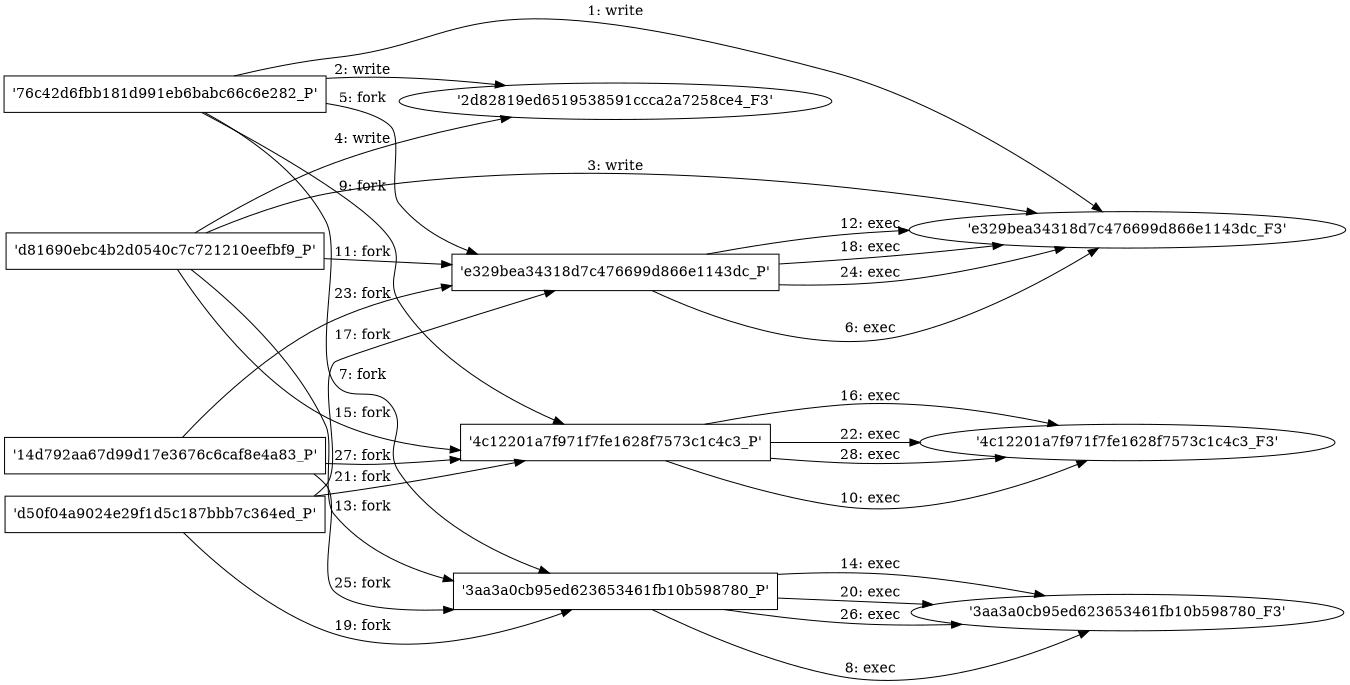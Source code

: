 digraph "D:\Learning\Paper\apt\基于CTI的攻击预警\Dataset\攻击图\ASGfromALLCTI\5 identity priorities for 2021—strengthening security for the hybrid work era and beyond.dot" {
rankdir="LR"
size="9"
fixedsize="false"
splines="true"
nodesep=0.3
ranksep=0
fontsize=10
overlap="scalexy"
engine= "neato"
	"'e329bea34318d7c476699d866e1143dc_F3'" [node_type=file shape=ellipse]
	"'76c42d6fbb181d991eb6babc66c6e282_P'" [node_type=Process shape=box]
	"'76c42d6fbb181d991eb6babc66c6e282_P'" -> "'e329bea34318d7c476699d866e1143dc_F3'" [label="1: write"]
	"'2d82819ed6519538591ccca2a7258ce4_F3'" [node_type=file shape=ellipse]
	"'76c42d6fbb181d991eb6babc66c6e282_P'" [node_type=Process shape=box]
	"'76c42d6fbb181d991eb6babc66c6e282_P'" -> "'2d82819ed6519538591ccca2a7258ce4_F3'" [label="2: write"]
	"'e329bea34318d7c476699d866e1143dc_F3'" [node_type=file shape=ellipse]
	"'d81690ebc4b2d0540c7c721210eefbf9_P'" [node_type=Process shape=box]
	"'d81690ebc4b2d0540c7c721210eefbf9_P'" -> "'e329bea34318d7c476699d866e1143dc_F3'" [label="3: write"]
	"'2d82819ed6519538591ccca2a7258ce4_F3'" [node_type=file shape=ellipse]
	"'d81690ebc4b2d0540c7c721210eefbf9_P'" [node_type=Process shape=box]
	"'d81690ebc4b2d0540c7c721210eefbf9_P'" -> "'2d82819ed6519538591ccca2a7258ce4_F3'" [label="4: write"]
	"'76c42d6fbb181d991eb6babc66c6e282_P'" [node_type=Process shape=box]
	"'e329bea34318d7c476699d866e1143dc_P'" [node_type=Process shape=box]
	"'76c42d6fbb181d991eb6babc66c6e282_P'" -> "'e329bea34318d7c476699d866e1143dc_P'" [label="5: fork"]
	"'e329bea34318d7c476699d866e1143dc_P'" [node_type=Process shape=box]
	"'e329bea34318d7c476699d866e1143dc_F3'" [node_type=File shape=ellipse]
	"'e329bea34318d7c476699d866e1143dc_P'" -> "'e329bea34318d7c476699d866e1143dc_F3'" [label="6: exec"]
	"'76c42d6fbb181d991eb6babc66c6e282_P'" [node_type=Process shape=box]
	"'3aa3a0cb95ed623653461fb10b598780_P'" [node_type=Process shape=box]
	"'76c42d6fbb181d991eb6babc66c6e282_P'" -> "'3aa3a0cb95ed623653461fb10b598780_P'" [label="7: fork"]
	"'3aa3a0cb95ed623653461fb10b598780_P'" [node_type=Process shape=box]
	"'3aa3a0cb95ed623653461fb10b598780_F3'" [node_type=File shape=ellipse]
	"'3aa3a0cb95ed623653461fb10b598780_P'" -> "'3aa3a0cb95ed623653461fb10b598780_F3'" [label="8: exec"]
	"'76c42d6fbb181d991eb6babc66c6e282_P'" [node_type=Process shape=box]
	"'4c12201a7f971f7fe1628f7573c1c4c3_P'" [node_type=Process shape=box]
	"'76c42d6fbb181d991eb6babc66c6e282_P'" -> "'4c12201a7f971f7fe1628f7573c1c4c3_P'" [label="9: fork"]
	"'4c12201a7f971f7fe1628f7573c1c4c3_P'" [node_type=Process shape=box]
	"'4c12201a7f971f7fe1628f7573c1c4c3_F3'" [node_type=File shape=ellipse]
	"'4c12201a7f971f7fe1628f7573c1c4c3_P'" -> "'4c12201a7f971f7fe1628f7573c1c4c3_F3'" [label="10: exec"]
	"'d81690ebc4b2d0540c7c721210eefbf9_P'" [node_type=Process shape=box]
	"'e329bea34318d7c476699d866e1143dc_P'" [node_type=Process shape=box]
	"'d81690ebc4b2d0540c7c721210eefbf9_P'" -> "'e329bea34318d7c476699d866e1143dc_P'" [label="11: fork"]
	"'e329bea34318d7c476699d866e1143dc_P'" [node_type=Process shape=box]
	"'e329bea34318d7c476699d866e1143dc_F3'" [node_type=File shape=ellipse]
	"'e329bea34318d7c476699d866e1143dc_P'" -> "'e329bea34318d7c476699d866e1143dc_F3'" [label="12: exec"]
	"'d81690ebc4b2d0540c7c721210eefbf9_P'" [node_type=Process shape=box]
	"'3aa3a0cb95ed623653461fb10b598780_P'" [node_type=Process shape=box]
	"'d81690ebc4b2d0540c7c721210eefbf9_P'" -> "'3aa3a0cb95ed623653461fb10b598780_P'" [label="13: fork"]
	"'3aa3a0cb95ed623653461fb10b598780_P'" [node_type=Process shape=box]
	"'3aa3a0cb95ed623653461fb10b598780_F3'" [node_type=File shape=ellipse]
	"'3aa3a0cb95ed623653461fb10b598780_P'" -> "'3aa3a0cb95ed623653461fb10b598780_F3'" [label="14: exec"]
	"'d81690ebc4b2d0540c7c721210eefbf9_P'" [node_type=Process shape=box]
	"'4c12201a7f971f7fe1628f7573c1c4c3_P'" [node_type=Process shape=box]
	"'d81690ebc4b2d0540c7c721210eefbf9_P'" -> "'4c12201a7f971f7fe1628f7573c1c4c3_P'" [label="15: fork"]
	"'4c12201a7f971f7fe1628f7573c1c4c3_P'" [node_type=Process shape=box]
	"'4c12201a7f971f7fe1628f7573c1c4c3_F3'" [node_type=File shape=ellipse]
	"'4c12201a7f971f7fe1628f7573c1c4c3_P'" -> "'4c12201a7f971f7fe1628f7573c1c4c3_F3'" [label="16: exec"]
	"'d50f04a9024e29f1d5c187bbb7c364ed_P'" [node_type=Process shape=box]
	"'e329bea34318d7c476699d866e1143dc_P'" [node_type=Process shape=box]
	"'d50f04a9024e29f1d5c187bbb7c364ed_P'" -> "'e329bea34318d7c476699d866e1143dc_P'" [label="17: fork"]
	"'e329bea34318d7c476699d866e1143dc_P'" [node_type=Process shape=box]
	"'e329bea34318d7c476699d866e1143dc_F3'" [node_type=File shape=ellipse]
	"'e329bea34318d7c476699d866e1143dc_P'" -> "'e329bea34318d7c476699d866e1143dc_F3'" [label="18: exec"]
	"'d50f04a9024e29f1d5c187bbb7c364ed_P'" [node_type=Process shape=box]
	"'3aa3a0cb95ed623653461fb10b598780_P'" [node_type=Process shape=box]
	"'d50f04a9024e29f1d5c187bbb7c364ed_P'" -> "'3aa3a0cb95ed623653461fb10b598780_P'" [label="19: fork"]
	"'3aa3a0cb95ed623653461fb10b598780_P'" [node_type=Process shape=box]
	"'3aa3a0cb95ed623653461fb10b598780_F3'" [node_type=File shape=ellipse]
	"'3aa3a0cb95ed623653461fb10b598780_P'" -> "'3aa3a0cb95ed623653461fb10b598780_F3'" [label="20: exec"]
	"'d50f04a9024e29f1d5c187bbb7c364ed_P'" [node_type=Process shape=box]
	"'4c12201a7f971f7fe1628f7573c1c4c3_P'" [node_type=Process shape=box]
	"'d50f04a9024e29f1d5c187bbb7c364ed_P'" -> "'4c12201a7f971f7fe1628f7573c1c4c3_P'" [label="21: fork"]
	"'4c12201a7f971f7fe1628f7573c1c4c3_P'" [node_type=Process shape=box]
	"'4c12201a7f971f7fe1628f7573c1c4c3_F3'" [node_type=File shape=ellipse]
	"'4c12201a7f971f7fe1628f7573c1c4c3_P'" -> "'4c12201a7f971f7fe1628f7573c1c4c3_F3'" [label="22: exec"]
	"'14d792aa67d99d17e3676c6caf8e4a83_P'" [node_type=Process shape=box]
	"'e329bea34318d7c476699d866e1143dc_P'" [node_type=Process shape=box]
	"'14d792aa67d99d17e3676c6caf8e4a83_P'" -> "'e329bea34318d7c476699d866e1143dc_P'" [label="23: fork"]
	"'e329bea34318d7c476699d866e1143dc_P'" [node_type=Process shape=box]
	"'e329bea34318d7c476699d866e1143dc_F3'" [node_type=File shape=ellipse]
	"'e329bea34318d7c476699d866e1143dc_P'" -> "'e329bea34318d7c476699d866e1143dc_F3'" [label="24: exec"]
	"'14d792aa67d99d17e3676c6caf8e4a83_P'" [node_type=Process shape=box]
	"'3aa3a0cb95ed623653461fb10b598780_P'" [node_type=Process shape=box]
	"'14d792aa67d99d17e3676c6caf8e4a83_P'" -> "'3aa3a0cb95ed623653461fb10b598780_P'" [label="25: fork"]
	"'3aa3a0cb95ed623653461fb10b598780_P'" [node_type=Process shape=box]
	"'3aa3a0cb95ed623653461fb10b598780_F3'" [node_type=File shape=ellipse]
	"'3aa3a0cb95ed623653461fb10b598780_P'" -> "'3aa3a0cb95ed623653461fb10b598780_F3'" [label="26: exec"]
	"'14d792aa67d99d17e3676c6caf8e4a83_P'" [node_type=Process shape=box]
	"'4c12201a7f971f7fe1628f7573c1c4c3_P'" [node_type=Process shape=box]
	"'14d792aa67d99d17e3676c6caf8e4a83_P'" -> "'4c12201a7f971f7fe1628f7573c1c4c3_P'" [label="27: fork"]
	"'4c12201a7f971f7fe1628f7573c1c4c3_P'" [node_type=Process shape=box]
	"'4c12201a7f971f7fe1628f7573c1c4c3_F3'" [node_type=File shape=ellipse]
	"'4c12201a7f971f7fe1628f7573c1c4c3_P'" -> "'4c12201a7f971f7fe1628f7573c1c4c3_F3'" [label="28: exec"]
}
